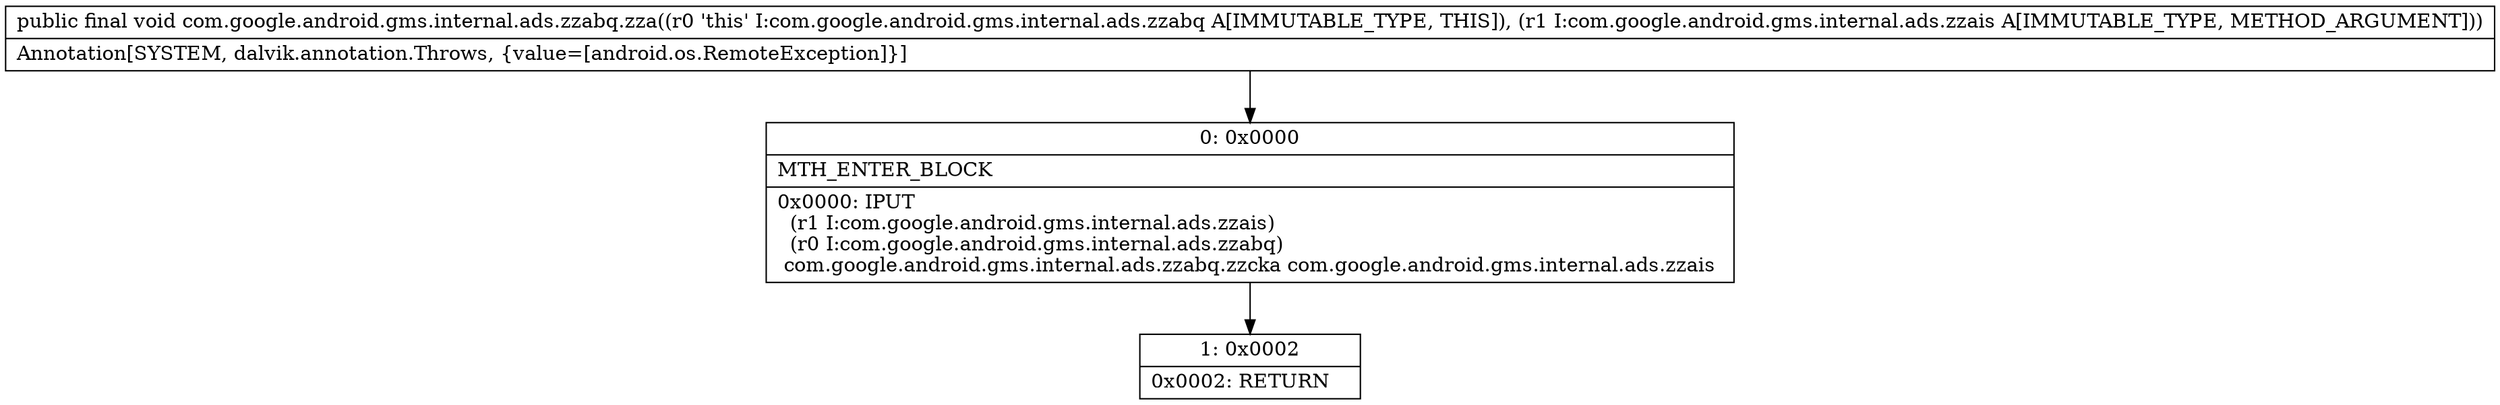 digraph "CFG forcom.google.android.gms.internal.ads.zzabq.zza(Lcom\/google\/android\/gms\/internal\/ads\/zzais;)V" {
Node_0 [shape=record,label="{0\:\ 0x0000|MTH_ENTER_BLOCK\l|0x0000: IPUT  \l  (r1 I:com.google.android.gms.internal.ads.zzais)\l  (r0 I:com.google.android.gms.internal.ads.zzabq)\l com.google.android.gms.internal.ads.zzabq.zzcka com.google.android.gms.internal.ads.zzais \l}"];
Node_1 [shape=record,label="{1\:\ 0x0002|0x0002: RETURN   \l}"];
MethodNode[shape=record,label="{public final void com.google.android.gms.internal.ads.zzabq.zza((r0 'this' I:com.google.android.gms.internal.ads.zzabq A[IMMUTABLE_TYPE, THIS]), (r1 I:com.google.android.gms.internal.ads.zzais A[IMMUTABLE_TYPE, METHOD_ARGUMENT]))  | Annotation[SYSTEM, dalvik.annotation.Throws, \{value=[android.os.RemoteException]\}]\l}"];
MethodNode -> Node_0;
Node_0 -> Node_1;
}

